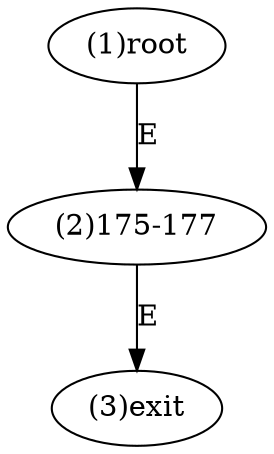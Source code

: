 digraph "" { 
1[ label="(1)root"];
2[ label="(2)175-177"];
3[ label="(3)exit"];
1->2[ label="E"];
2->3[ label="E"];
}